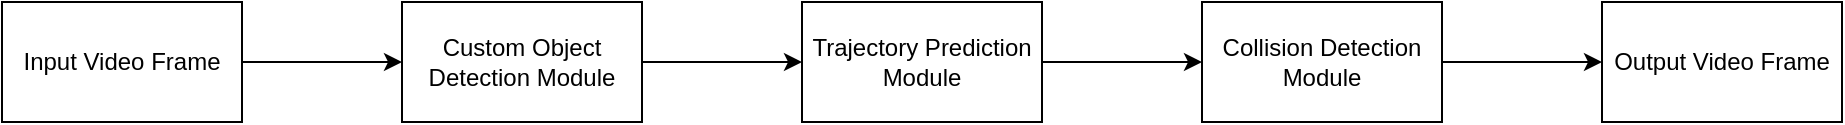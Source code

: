 <mxfile version="15.8.3" type="github">
  <diagram id="ISEFUh-8GRva-CormYui" name="Page-1">
    <mxGraphModel dx="1362" dy="809" grid="1" gridSize="10" guides="1" tooltips="1" connect="1" arrows="1" fold="1" page="1" pageScale="1" pageWidth="827" pageHeight="1169" math="0" shadow="0">
      <root>
        <mxCell id="0" />
        <mxCell id="1" parent="0" />
        <mxCell id="9vI3j0oMFi5mTSG8hSKA-7" style="edgeStyle=orthogonalEdgeStyle;rounded=0;orthogonalLoop=1;jettySize=auto;html=1;exitX=1;exitY=0.5;exitDx=0;exitDy=0;entryX=0;entryY=0.5;entryDx=0;entryDy=0;" edge="1" parent="1" source="9vI3j0oMFi5mTSG8hSKA-3" target="9vI3j0oMFi5mTSG8hSKA-4">
          <mxGeometry relative="1" as="geometry" />
        </mxCell>
        <mxCell id="9vI3j0oMFi5mTSG8hSKA-3" value="Input Video Frame" style="rounded=0;whiteSpace=wrap;html=1;" vertex="1" parent="1">
          <mxGeometry x="40" y="160" width="120" height="60" as="geometry" />
        </mxCell>
        <mxCell id="9vI3j0oMFi5mTSG8hSKA-8" style="edgeStyle=orthogonalEdgeStyle;rounded=0;orthogonalLoop=1;jettySize=auto;html=1;exitX=1;exitY=0.5;exitDx=0;exitDy=0;entryX=0;entryY=0.5;entryDx=0;entryDy=0;" edge="1" parent="1" source="9vI3j0oMFi5mTSG8hSKA-4" target="9vI3j0oMFi5mTSG8hSKA-5">
          <mxGeometry relative="1" as="geometry" />
        </mxCell>
        <mxCell id="9vI3j0oMFi5mTSG8hSKA-4" value="Custom Object Detection Module" style="rounded=0;whiteSpace=wrap;html=1;" vertex="1" parent="1">
          <mxGeometry x="240" y="160" width="120" height="60" as="geometry" />
        </mxCell>
        <mxCell id="9vI3j0oMFi5mTSG8hSKA-9" style="edgeStyle=orthogonalEdgeStyle;rounded=0;orthogonalLoop=1;jettySize=auto;html=1;exitX=1;exitY=0.5;exitDx=0;exitDy=0;entryX=0;entryY=0.5;entryDx=0;entryDy=0;" edge="1" parent="1" source="9vI3j0oMFi5mTSG8hSKA-5" target="9vI3j0oMFi5mTSG8hSKA-6">
          <mxGeometry relative="1" as="geometry" />
        </mxCell>
        <mxCell id="9vI3j0oMFi5mTSG8hSKA-5" value="Trajectory Prediction Module" style="rounded=0;whiteSpace=wrap;html=1;" vertex="1" parent="1">
          <mxGeometry x="440" y="160" width="120" height="60" as="geometry" />
        </mxCell>
        <mxCell id="9vI3j0oMFi5mTSG8hSKA-11" style="edgeStyle=orthogonalEdgeStyle;rounded=0;orthogonalLoop=1;jettySize=auto;html=1;exitX=1;exitY=0.5;exitDx=0;exitDy=0;" edge="1" parent="1" source="9vI3j0oMFi5mTSG8hSKA-6" target="9vI3j0oMFi5mTSG8hSKA-10">
          <mxGeometry relative="1" as="geometry" />
        </mxCell>
        <mxCell id="9vI3j0oMFi5mTSG8hSKA-6" value="Collision Detection Module" style="rounded=0;whiteSpace=wrap;html=1;" vertex="1" parent="1">
          <mxGeometry x="640" y="160" width="120" height="60" as="geometry" />
        </mxCell>
        <mxCell id="9vI3j0oMFi5mTSG8hSKA-10" value="Output Video Frame" style="rounded=0;whiteSpace=wrap;html=1;" vertex="1" parent="1">
          <mxGeometry x="840" y="160" width="120" height="60" as="geometry" />
        </mxCell>
      </root>
    </mxGraphModel>
  </diagram>
</mxfile>
